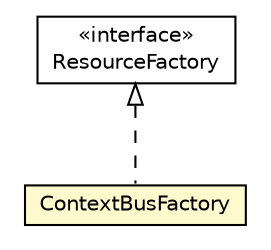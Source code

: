 #!/usr/local/bin/dot
#
# Class diagram 
# Generated by UMLGraph version R5_6-24-gf6e263 (http://www.umlgraph.org/)
#

digraph G {
	edge [fontname="Helvetica",fontsize=10,labelfontname="Helvetica",labelfontsize=10];
	node [fontname="Helvetica",fontsize=10,shape=plaintext];
	nodesep=0.25;
	ranksep=0.5;
	// org.universAAL.middleware.rdf.ResourceFactory
	c145894 [label=<<table title="org.universAAL.middleware.rdf.ResourceFactory" border="0" cellborder="1" cellspacing="0" cellpadding="2" port="p" href="../../rdf/ResourceFactory.html">
		<tr><td><table border="0" cellspacing="0" cellpadding="1">
<tr><td align="center" balign="center"> &#171;interface&#187; </td></tr>
<tr><td align="center" balign="center"> ResourceFactory </td></tr>
		</table></td></tr>
		</table>>, URL="../../rdf/ResourceFactory.html", fontname="Helvetica", fontcolor="black", fontsize=10.0];
	// org.universAAL.middleware.context.impl.ContextBusFactory
	c146129 [label=<<table title="org.universAAL.middleware.context.impl.ContextBusFactory" border="0" cellborder="1" cellspacing="0" cellpadding="2" port="p" bgcolor="lemonChiffon" href="./ContextBusFactory.html">
		<tr><td><table border="0" cellspacing="0" cellpadding="1">
<tr><td align="center" balign="center"> ContextBusFactory </td></tr>
		</table></td></tr>
		</table>>, URL="./ContextBusFactory.html", fontname="Helvetica", fontcolor="black", fontsize=10.0];
	//org.universAAL.middleware.context.impl.ContextBusFactory implements org.universAAL.middleware.rdf.ResourceFactory
	c145894:p -> c146129:p [dir=back,arrowtail=empty,style=dashed];
}

